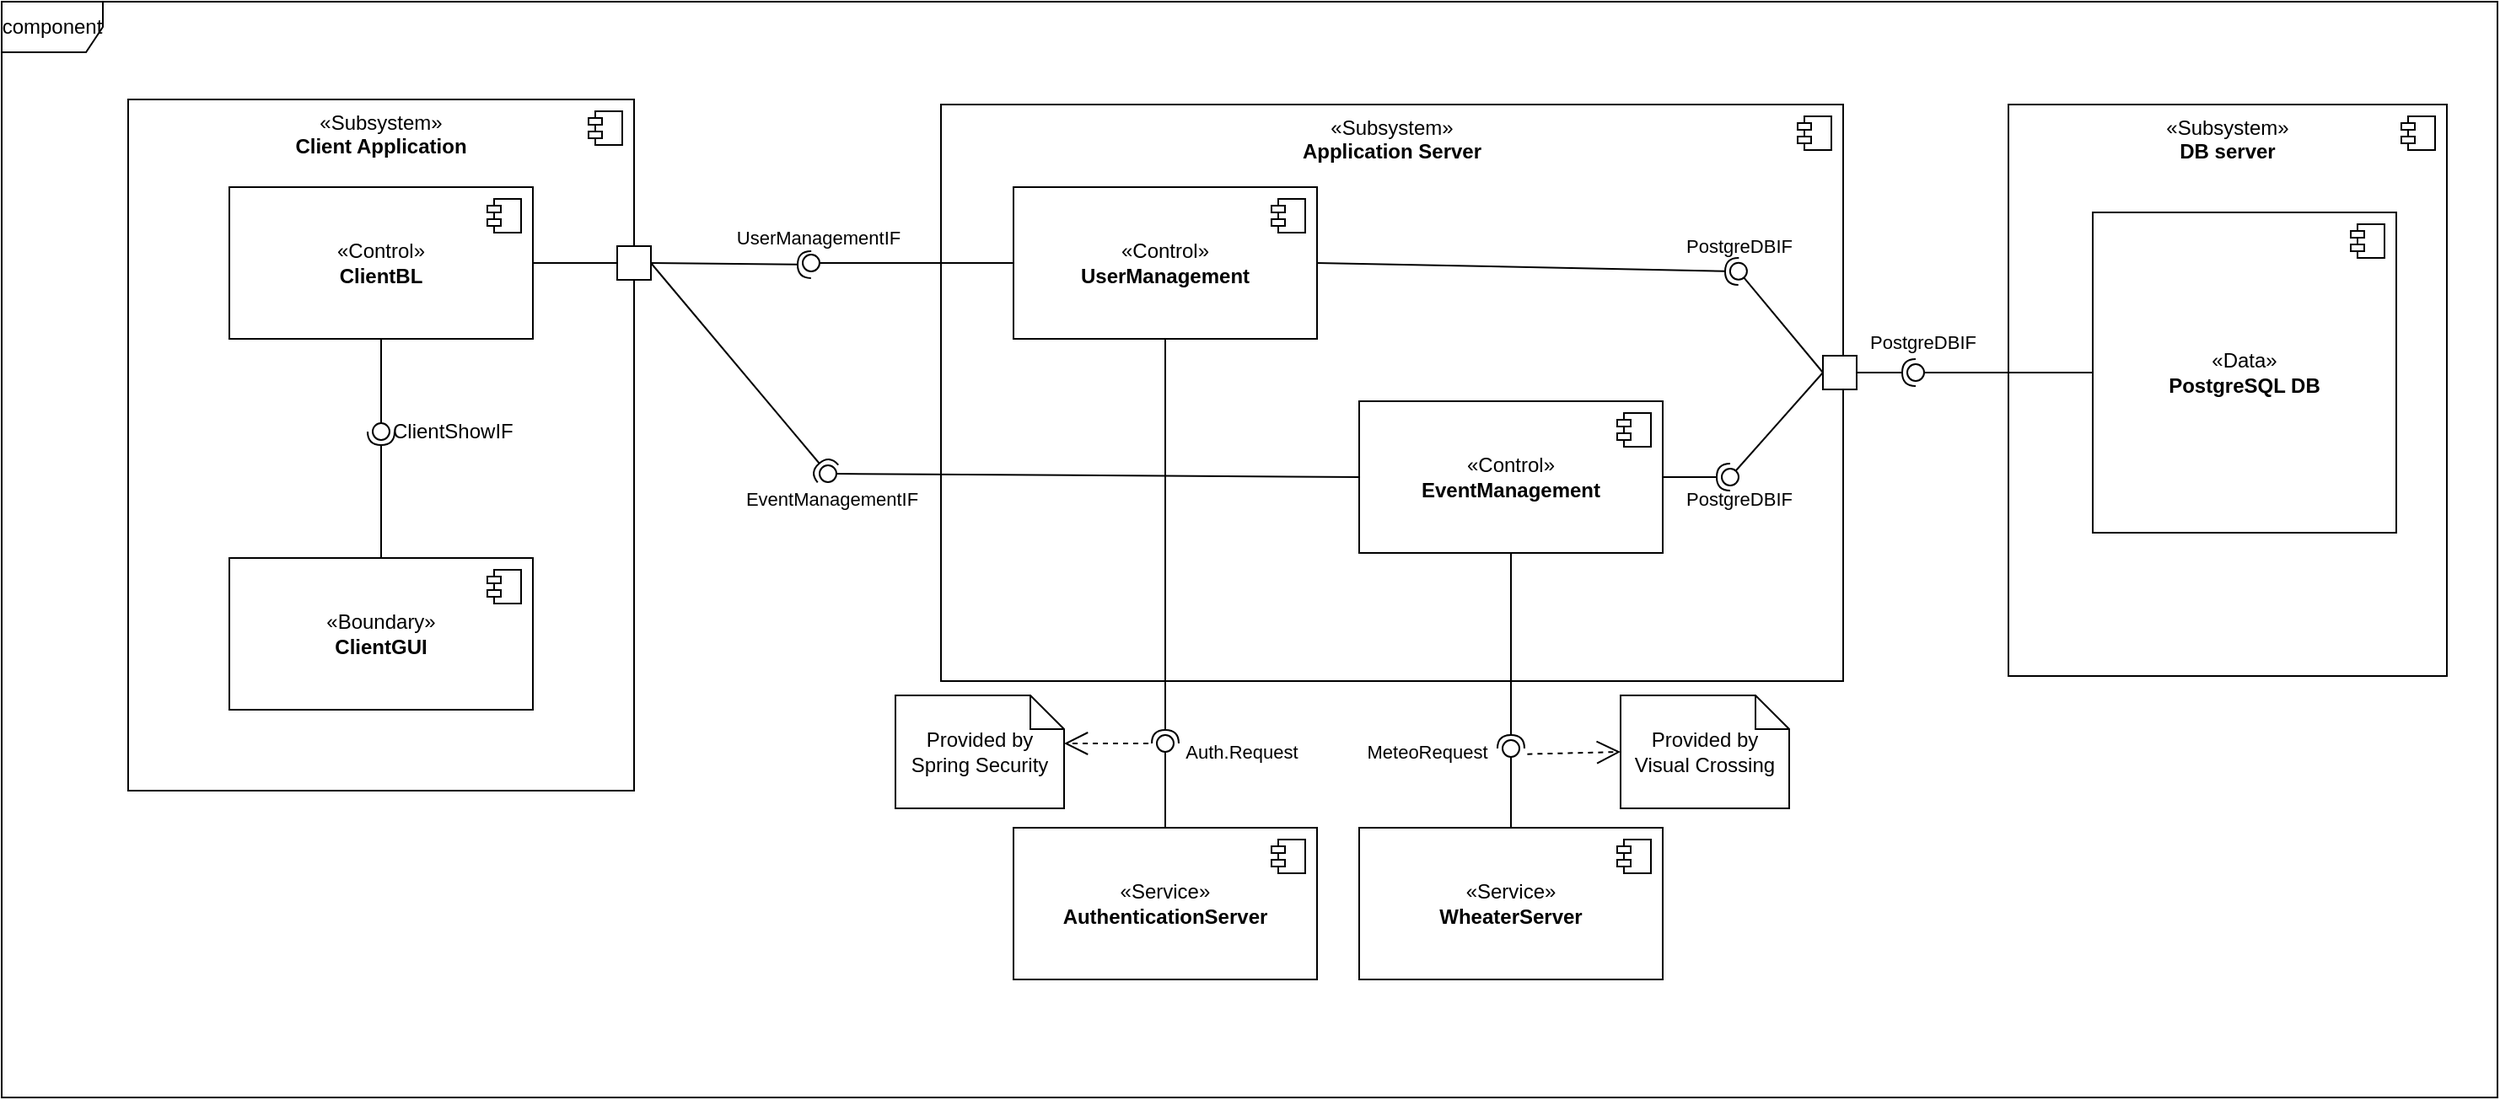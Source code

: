 <mxfile version="23.0.2" type="github">
  <diagram name="Pagina-1" id="ZtDWFs8vRNodkU7NK99P">
    <mxGraphModel dx="2448" dy="1581" grid="1" gridSize="10" guides="1" tooltips="1" connect="1" arrows="1" fold="1" page="1" pageScale="1" pageWidth="827" pageHeight="1169" math="0" shadow="0">
      <root>
        <mxCell id="0" />
        <mxCell id="1" parent="0" />
        <mxCell id="o72glYHgqPc7JBYB_R62-38" value="«Subsystem»&lt;br&gt;&lt;b&gt;DB server&lt;/b&gt;" style="html=1;dropTarget=0;whiteSpace=wrap;verticalAlign=top;" vertex="1" parent="1">
          <mxGeometry x="330" y="-29" width="260" height="339" as="geometry" />
        </mxCell>
        <mxCell id="o72glYHgqPc7JBYB_R62-39" value="" style="shape=module;jettyWidth=8;jettyHeight=4;" vertex="1" parent="o72glYHgqPc7JBYB_R62-38">
          <mxGeometry x="1" width="20" height="20" relative="1" as="geometry">
            <mxPoint x="-27" y="7" as="offset" />
          </mxGeometry>
        </mxCell>
        <mxCell id="o72glYHgqPc7JBYB_R62-35" value="«Subsystem»&lt;br&gt;&lt;b&gt;Application Server&lt;/b&gt;" style="html=1;dropTarget=0;whiteSpace=wrap;verticalAlign=top;" vertex="1" parent="1">
          <mxGeometry x="-303" y="-29" width="535" height="342" as="geometry" />
        </mxCell>
        <mxCell id="o72glYHgqPc7JBYB_R62-36" value="" style="shape=module;jettyWidth=8;jettyHeight=4;" vertex="1" parent="o72glYHgqPc7JBYB_R62-35">
          <mxGeometry x="1" width="20" height="20" relative="1" as="geometry">
            <mxPoint x="-27" y="7" as="offset" />
          </mxGeometry>
        </mxCell>
        <mxCell id="o72glYHgqPc7JBYB_R62-1" value="«Subsystem»&lt;br&gt;&lt;b&gt;Client Application&lt;/b&gt;" style="html=1;dropTarget=0;whiteSpace=wrap;verticalAlign=top;" vertex="1" parent="1">
          <mxGeometry x="-785" y="-32" width="300" height="410" as="geometry" />
        </mxCell>
        <mxCell id="o72glYHgqPc7JBYB_R62-2" value="" style="shape=module;jettyWidth=8;jettyHeight=4;" vertex="1" parent="o72glYHgqPc7JBYB_R62-1">
          <mxGeometry x="1" width="20" height="20" relative="1" as="geometry">
            <mxPoint x="-27" y="7" as="offset" />
          </mxGeometry>
        </mxCell>
        <mxCell id="5seyrMzP3nXMBWjV6_gZ-1" value="«Data»&lt;br style=&quot;border-color: var(--border-color);&quot;&gt;&lt;b&gt;PostgreSQL DB&lt;/b&gt;" style="html=1;dropTarget=0;whiteSpace=wrap;" parent="1" vertex="1">
          <mxGeometry x="380" y="35" width="180" height="190" as="geometry" />
        </mxCell>
        <mxCell id="5seyrMzP3nXMBWjV6_gZ-2" value="" style="shape=module;jettyWidth=8;jettyHeight=4;" parent="5seyrMzP3nXMBWjV6_gZ-1" vertex="1">
          <mxGeometry x="1" width="20" height="20" relative="1" as="geometry">
            <mxPoint x="-27" y="7" as="offset" />
          </mxGeometry>
        </mxCell>
        <mxCell id="5seyrMzP3nXMBWjV6_gZ-16" value="" style="ellipse;whiteSpace=wrap;html=1;align=center;aspect=fixed;fillColor=none;strokeColor=none;resizable=0;perimeter=centerPerimeter;rotatable=0;allowArrows=0;points=[];outlineConnect=1;" parent="1" vertex="1">
          <mxGeometry x="125" y="190" width="10" height="10" as="geometry" />
        </mxCell>
        <mxCell id="5seyrMzP3nXMBWjV6_gZ-22" value="" style="ellipse;whiteSpace=wrap;html=1;align=center;aspect=fixed;fillColor=none;strokeColor=none;resizable=0;perimeter=centerPerimeter;rotatable=0;allowArrows=0;points=[];outlineConnect=1;" parent="1" vertex="1">
          <mxGeometry x="520" y="90" width="10" height="10" as="geometry" />
        </mxCell>
        <mxCell id="5seyrMzP3nXMBWjV6_gZ-24" value="«Control»&lt;br style=&quot;border-color: var(--border-color);&quot;&gt;&lt;b&gt;UserManagement&lt;/b&gt;" style="html=1;dropTarget=0;whiteSpace=wrap;" parent="1" vertex="1">
          <mxGeometry x="-260" y="20" width="180" height="90" as="geometry" />
        </mxCell>
        <mxCell id="5seyrMzP3nXMBWjV6_gZ-25" value="" style="shape=module;jettyWidth=8;jettyHeight=4;" parent="5seyrMzP3nXMBWjV6_gZ-24" vertex="1">
          <mxGeometry x="1" width="20" height="20" relative="1" as="geometry">
            <mxPoint x="-27" y="7" as="offset" />
          </mxGeometry>
        </mxCell>
        <mxCell id="5seyrMzP3nXMBWjV6_gZ-26" value="«Control»&lt;br style=&quot;border-color: var(--border-color);&quot;&gt;&lt;b&gt;EventManagement&lt;/b&gt;" style="html=1;dropTarget=0;whiteSpace=wrap;" parent="1" vertex="1">
          <mxGeometry x="-55" y="147" width="180" height="90" as="geometry" />
        </mxCell>
        <mxCell id="5seyrMzP3nXMBWjV6_gZ-27" value="" style="shape=module;jettyWidth=8;jettyHeight=4;" parent="5seyrMzP3nXMBWjV6_gZ-26" vertex="1">
          <mxGeometry x="1" width="20" height="20" relative="1" as="geometry">
            <mxPoint x="-27" y="7" as="offset" />
          </mxGeometry>
        </mxCell>
        <mxCell id="5seyrMzP3nXMBWjV6_gZ-40" value="" style="ellipse;whiteSpace=wrap;html=1;align=center;aspect=fixed;fillColor=none;strokeColor=none;resizable=0;perimeter=centerPerimeter;rotatable=0;allowArrows=0;points=[];outlineConnect=1;" parent="1" vertex="1">
          <mxGeometry x="165" y="180" width="10" height="10" as="geometry" />
        </mxCell>
        <mxCell id="5seyrMzP3nXMBWjV6_gZ-41" value="PostgreDBIF" style="edgeLabel;html=1;align=center;verticalAlign=middle;resizable=0;points=[];" parent="1" vertex="1" connectable="0">
          <mxGeometry x="270" y="120" as="geometry">
            <mxPoint x="9" y="-8" as="offset" />
          </mxGeometry>
        </mxCell>
        <mxCell id="5seyrMzP3nXMBWjV6_gZ-46" value="" style="ellipse;whiteSpace=wrap;html=1;align=center;aspect=fixed;fillColor=none;strokeColor=none;resizable=0;perimeter=centerPerimeter;rotatable=0;allowArrows=0;points=[];outlineConnect=1;" parent="1" vertex="1">
          <mxGeometry x="-5" y="60" width="10" height="10" as="geometry" />
        </mxCell>
        <mxCell id="5seyrMzP3nXMBWjV6_gZ-60" value="" style="ellipse;whiteSpace=wrap;html=1;align=center;aspect=fixed;fillColor=none;strokeColor=none;resizable=0;perimeter=centerPerimeter;rotatable=0;allowArrows=0;points=[];outlineConnect=1;" parent="1" vertex="1">
          <mxGeometry x="25" y="358" width="10" height="10" as="geometry" />
        </mxCell>
        <mxCell id="5seyrMzP3nXMBWjV6_gZ-64" value="" style="ellipse;whiteSpace=wrap;html=1;align=center;aspect=fixed;fillColor=none;strokeColor=none;resizable=0;perimeter=centerPerimeter;rotatable=0;allowArrows=0;points=[];outlineConnect=1;" parent="1" vertex="1">
          <mxGeometry x="-175" y="358" width="10" height="10" as="geometry" />
        </mxCell>
        <mxCell id="5seyrMzP3nXMBWjV6_gZ-69" value="" style="ellipse;whiteSpace=wrap;html=1;align=center;aspect=fixed;fillColor=none;strokeColor=none;resizable=0;perimeter=centerPerimeter;rotatable=0;allowArrows=0;points=[];outlineConnect=1;" parent="1" vertex="1">
          <mxGeometry x="55" y="280" width="10" height="10" as="geometry" />
        </mxCell>
        <mxCell id="5seyrMzP3nXMBWjV6_gZ-73" value="" style="ellipse;whiteSpace=wrap;html=1;align=center;aspect=fixed;fillColor=none;strokeColor=none;resizable=0;perimeter=centerPerimeter;rotatable=0;allowArrows=0;points=[];outlineConnect=1;" parent="1" vertex="1">
          <mxGeometry x="55" y="280" width="10" height="10" as="geometry" />
        </mxCell>
        <mxCell id="5seyrMzP3nXMBWjV6_gZ-74" value="Auth.Request" style="text;html=1;align=center;verticalAlign=middle;resizable=0;points=[];autosize=1;strokeColor=none;fillColor=none;fontSize=11;" parent="1" vertex="1">
          <mxGeometry x="-170" y="340" width="90" height="30" as="geometry" />
        </mxCell>
        <mxCell id="5seyrMzP3nXMBWjV6_gZ-77" value="«Control»&lt;br style=&quot;border-color: var(--border-color);&quot;&gt;&lt;b&gt;ClientBL&lt;/b&gt;" style="html=1;dropTarget=0;whiteSpace=wrap;" parent="1" vertex="1">
          <mxGeometry x="-725" y="20" width="180" height="90" as="geometry" />
        </mxCell>
        <mxCell id="5seyrMzP3nXMBWjV6_gZ-78" value="" style="shape=module;jettyWidth=8;jettyHeight=4;" parent="5seyrMzP3nXMBWjV6_gZ-77" vertex="1">
          <mxGeometry x="1" width="20" height="20" relative="1" as="geometry">
            <mxPoint x="-27" y="7" as="offset" />
          </mxGeometry>
        </mxCell>
        <mxCell id="5seyrMzP3nXMBWjV6_gZ-79" value="«Boundary»&lt;br style=&quot;border-color: var(--border-color);&quot;&gt;&lt;b&gt;ClientGUI&lt;/b&gt;" style="html=1;dropTarget=0;whiteSpace=wrap;" parent="1" vertex="1">
          <mxGeometry x="-725" y="240" width="180" height="90" as="geometry" />
        </mxCell>
        <mxCell id="5seyrMzP3nXMBWjV6_gZ-80" value="" style="shape=module;jettyWidth=8;jettyHeight=4;" parent="5seyrMzP3nXMBWjV6_gZ-79" vertex="1">
          <mxGeometry x="1" width="20" height="20" relative="1" as="geometry">
            <mxPoint x="-27" y="7" as="offset" />
          </mxGeometry>
        </mxCell>
        <mxCell id="5seyrMzP3nXMBWjV6_gZ-81" value="" style="rounded=0;orthogonalLoop=1;jettySize=auto;html=1;endArrow=halfCircle;endFill=0;endSize=6;strokeWidth=1;sketch=0;exitX=1;exitY=0.5;exitDx=0;exitDy=0;" parent="1" source="o72glYHgqPc7JBYB_R62-9" edge="1">
          <mxGeometry relative="1" as="geometry">
            <mxPoint x="-440" y="20" as="sourcePoint" />
            <mxPoint x="-380" y="66" as="targetPoint" />
          </mxGeometry>
        </mxCell>
        <mxCell id="5seyrMzP3nXMBWjV6_gZ-85" value="" style="rounded=0;orthogonalLoop=1;jettySize=auto;html=1;endArrow=halfCircle;endFill=0;endSize=6;strokeWidth=1;sketch=0;exitX=1;exitY=0.5;exitDx=0;exitDy=0;" parent="1" source="o72glYHgqPc7JBYB_R62-9" edge="1">
          <mxGeometry relative="1" as="geometry">
            <mxPoint x="-430" y="90" as="sourcePoint" />
            <mxPoint x="-370" y="190" as="targetPoint" />
          </mxGeometry>
        </mxCell>
        <mxCell id="5seyrMzP3nXMBWjV6_gZ-86" value="" style="rounded=0;orthogonalLoop=1;jettySize=auto;html=1;endArrow=oval;endFill=0;sketch=0;sourcePerimeterSpacing=0;targetPerimeterSpacing=0;endSize=10;exitX=0;exitY=0.5;exitDx=0;exitDy=0;" parent="1" source="5seyrMzP3nXMBWjV6_gZ-26" edge="1">
          <mxGeometry relative="1" as="geometry">
            <mxPoint x="-420" y="95" as="sourcePoint" />
            <mxPoint x="-370" y="190" as="targetPoint" />
          </mxGeometry>
        </mxCell>
        <mxCell id="5seyrMzP3nXMBWjV6_gZ-87" value="" style="ellipse;whiteSpace=wrap;html=1;align=center;aspect=fixed;fillColor=none;strokeColor=none;resizable=0;perimeter=centerPerimeter;rotatable=0;allowArrows=0;points=[];outlineConnect=1;" parent="1" vertex="1">
          <mxGeometry x="-405" y="90" width="10" height="10" as="geometry" />
        </mxCell>
        <mxCell id="5seyrMzP3nXMBWjV6_gZ-88" value="EventManagementIF" style="text;html=1;align=center;verticalAlign=middle;resizable=0;points=[];autosize=1;strokeColor=none;fillColor=none;fontSize=11;" parent="1" vertex="1">
          <mxGeometry x="-433" y="190" width="130" height="30" as="geometry" />
        </mxCell>
        <mxCell id="zFvqHr5xl_vMfdKAqCoj-5" value="" style="rounded=0;orthogonalLoop=1;jettySize=auto;html=1;endArrow=halfCircle;endFill=0;endSize=6;strokeWidth=1;sketch=0;exitX=1;exitY=0.5;exitDx=0;exitDy=0;" parent="1" source="o72glYHgqPc7JBYB_R62-37" target="zFvqHr5xl_vMfdKAqCoj-7" edge="1">
          <mxGeometry relative="1" as="geometry">
            <mxPoint x="280" y="125" as="sourcePoint" />
          </mxGeometry>
        </mxCell>
        <mxCell id="zFvqHr5xl_vMfdKAqCoj-9" value="" style="rounded=0;orthogonalLoop=1;jettySize=auto;html=1;endArrow=oval;endFill=0;sketch=0;sourcePerimeterSpacing=0;targetPerimeterSpacing=0;endSize=10;exitX=0;exitY=0.5;exitDx=0;exitDy=0;entryX=0.867;entryY=0.667;entryDx=0;entryDy=0;entryPerimeter=0;" parent="1" source="5seyrMzP3nXMBWjV6_gZ-1" target="zFvqHr5xl_vMfdKAqCoj-7" edge="1">
          <mxGeometry relative="1" as="geometry">
            <mxPoint x="580" y="98" as="sourcePoint" />
            <mxPoint x="200" y="95" as="targetPoint" />
            <Array as="points">
              <mxPoint x="290" y="130" />
            </Array>
          </mxGeometry>
        </mxCell>
        <mxCell id="zFvqHr5xl_vMfdKAqCoj-7" value="" style="ellipse;whiteSpace=wrap;html=1;align=center;aspect=fixed;fillColor=none;strokeColor=none;resizable=0;perimeter=centerPerimeter;rotatable=0;allowArrows=0;points=[];outlineConnect=1;" parent="1" vertex="1">
          <mxGeometry x="270" y="125" width="10" height="10" as="geometry" />
        </mxCell>
        <mxCell id="KeYxlR6JVcF8Aqz_7-zb-5" value="«Service»&lt;br&gt;&lt;b&gt;WheaterServer&lt;/b&gt;" style="html=1;dropTarget=0;whiteSpace=wrap;" parent="1" vertex="1">
          <mxGeometry x="-55" y="400" width="180" height="90" as="geometry" />
        </mxCell>
        <mxCell id="KeYxlR6JVcF8Aqz_7-zb-6" value="" style="shape=module;jettyWidth=8;jettyHeight=4;" parent="KeYxlR6JVcF8Aqz_7-zb-5" vertex="1">
          <mxGeometry x="1" width="20" height="20" relative="1" as="geometry">
            <mxPoint x="-27" y="7" as="offset" />
          </mxGeometry>
        </mxCell>
        <mxCell id="KeYxlR6JVcF8Aqz_7-zb-7" value="«Service»&lt;br&gt;&lt;b&gt;AuthenticationServer&lt;/b&gt;" style="html=1;dropTarget=0;whiteSpace=wrap;" parent="1" vertex="1">
          <mxGeometry x="-260" y="400" width="180" height="90" as="geometry" />
        </mxCell>
        <mxCell id="KeYxlR6JVcF8Aqz_7-zb-8" value="" style="shape=module;jettyWidth=8;jettyHeight=4;" parent="KeYxlR6JVcF8Aqz_7-zb-7" vertex="1">
          <mxGeometry x="1" width="20" height="20" relative="1" as="geometry">
            <mxPoint x="-27" y="7" as="offset" />
          </mxGeometry>
        </mxCell>
        <mxCell id="o72glYHgqPc7JBYB_R62-6" value="" style="rounded=0;orthogonalLoop=1;jettySize=auto;html=1;endArrow=halfCircle;endFill=0;endSize=6;strokeWidth=1;sketch=0;entryX=-0.167;entryY=0.967;entryDx=0;entryDy=0;entryPerimeter=0;" edge="1" target="o72glYHgqPc7JBYB_R62-8" parent="1">
          <mxGeometry relative="1" as="geometry">
            <mxPoint x="-635" y="240" as="sourcePoint" />
            <mxPoint x="-660.5" y="165" as="targetPoint" />
          </mxGeometry>
        </mxCell>
        <mxCell id="o72glYHgqPc7JBYB_R62-7" value="" style="rounded=0;orthogonalLoop=1;jettySize=auto;html=1;endArrow=oval;endFill=0;sketch=0;sourcePerimeterSpacing=0;targetPerimeterSpacing=0;endSize=10;exitX=0.5;exitY=1;exitDx=0;exitDy=0;" edge="1" target="o72glYHgqPc7JBYB_R62-8" parent="1" source="5seyrMzP3nXMBWjV6_gZ-77">
          <mxGeometry relative="1" as="geometry">
            <mxPoint x="-500" y="165" as="sourcePoint" />
          </mxGeometry>
        </mxCell>
        <mxCell id="o72glYHgqPc7JBYB_R62-8" value="ClientShowIF" style="ellipse;whiteSpace=wrap;html=1;align=left;aspect=fixed;fillColor=none;strokeColor=none;resizable=0;perimeter=centerPerimeter;rotatable=0;allowArrows=0;points=[];outlineConnect=1;labelPosition=right;verticalLabelPosition=middle;verticalAlign=middle;" vertex="1" parent="1">
          <mxGeometry x="-640" y="160" width="10" height="10" as="geometry" />
        </mxCell>
        <mxCell id="o72glYHgqPc7JBYB_R62-12" value="" style="endArrow=none;html=1;rounded=0;exitX=1;exitY=0.5;exitDx=0;exitDy=0;entryX=0;entryY=0.5;entryDx=0;entryDy=0;" edge="1" parent="1" source="5seyrMzP3nXMBWjV6_gZ-77" target="o72glYHgqPc7JBYB_R62-9">
          <mxGeometry width="50" height="50" relative="1" as="geometry">
            <mxPoint x="-565" y="65" as="sourcePoint" />
            <mxPoint x="-450" y="150" as="targetPoint" />
          </mxGeometry>
        </mxCell>
        <mxCell id="o72glYHgqPc7JBYB_R62-9" value="" style="whiteSpace=wrap;html=1;aspect=fixed;" vertex="1" parent="1">
          <mxGeometry x="-495" y="55" width="20" height="20" as="geometry" />
        </mxCell>
        <mxCell id="o72glYHgqPc7JBYB_R62-18" value="" style="rounded=0;orthogonalLoop=1;jettySize=auto;html=1;endArrow=oval;endFill=0;sketch=0;sourcePerimeterSpacing=0;targetPerimeterSpacing=0;endSize=10;exitX=0;exitY=0.5;exitDx=0;exitDy=0;" edge="1" parent="1" source="5seyrMzP3nXMBWjV6_gZ-24">
          <mxGeometry relative="1" as="geometry">
            <mxPoint x="-260" y="65" as="sourcePoint" />
            <mxPoint x="-380" y="65" as="targetPoint" />
          </mxGeometry>
        </mxCell>
        <mxCell id="o72glYHgqPc7JBYB_R62-19" value="UserManagementIF" style="edgeLabel;html=1;align=center;verticalAlign=middle;resizable=0;points=[];" vertex="1" connectable="0" parent="o72glYHgqPc7JBYB_R62-18">
          <mxGeometry x="0.933" y="11" relative="1" as="geometry">
            <mxPoint y="-26" as="offset" />
          </mxGeometry>
        </mxCell>
        <mxCell id="5seyrMzP3nXMBWjV6_gZ-30" value="" style="ellipse;whiteSpace=wrap;html=1;align=center;aspect=fixed;fillColor=none;strokeColor=none;resizable=0;perimeter=centerPerimeter;rotatable=0;allowArrows=0;points=[];outlineConnect=1;" parent="1" vertex="1">
          <mxGeometry x="150" y="190" width="10" height="10" as="geometry" />
        </mxCell>
        <mxCell id="o72glYHgqPc7JBYB_R62-37" value="" style="whiteSpace=wrap;html=1;aspect=fixed;" vertex="1" parent="1">
          <mxGeometry x="220" y="120" width="20" height="20" as="geometry" />
        </mxCell>
        <mxCell id="o72glYHgqPc7JBYB_R62-40" value="component" style="shape=umlFrame;whiteSpace=wrap;html=1;pointerEvents=0;" vertex="1" parent="1">
          <mxGeometry x="-860" y="-90" width="1480" height="650" as="geometry" />
        </mxCell>
        <mxCell id="o72glYHgqPc7JBYB_R62-41" value="" style="rounded=0;orthogonalLoop=1;jettySize=auto;html=1;endArrow=halfCircle;endFill=0;endSize=6;strokeWidth=1;sketch=0;exitX=0.5;exitY=1;exitDx=0;exitDy=0;" edge="1" parent="1" source="5seyrMzP3nXMBWjV6_gZ-24">
          <mxGeometry relative="1" as="geometry">
            <mxPoint x="-100" y="345" as="sourcePoint" />
            <mxPoint x="-170" y="350" as="targetPoint" />
          </mxGeometry>
        </mxCell>
        <mxCell id="o72glYHgqPc7JBYB_R62-42" value="" style="rounded=0;orthogonalLoop=1;jettySize=auto;html=1;endArrow=oval;endFill=0;sketch=0;sourcePerimeterSpacing=0;targetPerimeterSpacing=0;endSize=10;exitX=0.5;exitY=0;exitDx=0;exitDy=0;" edge="1" parent="1" source="KeYxlR6JVcF8Aqz_7-zb-7">
          <mxGeometry relative="1" as="geometry">
            <mxPoint x="-140" y="345" as="sourcePoint" />
            <mxPoint x="-170" y="350" as="targetPoint" />
          </mxGeometry>
        </mxCell>
        <mxCell id="o72glYHgqPc7JBYB_R62-43" value="" style="ellipse;whiteSpace=wrap;html=1;align=center;aspect=fixed;fillColor=none;strokeColor=none;resizable=0;perimeter=centerPerimeter;rotatable=0;allowArrows=0;points=[];outlineConnect=1;" vertex="1" parent="1">
          <mxGeometry x="-125" y="340" width="10" height="10" as="geometry" />
        </mxCell>
        <mxCell id="o72glYHgqPc7JBYB_R62-46" value="" style="rounded=0;orthogonalLoop=1;jettySize=auto;html=1;endArrow=halfCircle;endFill=0;endSize=6;strokeWidth=1;sketch=0;exitX=1;exitY=0.5;exitDx=0;exitDy=0;" edge="1" parent="1" source="5seyrMzP3nXMBWjV6_gZ-26">
          <mxGeometry relative="1" as="geometry">
            <mxPoint x="20" y="125" as="sourcePoint" />
            <mxPoint x="165" y="192" as="targetPoint" />
          </mxGeometry>
        </mxCell>
        <mxCell id="o72glYHgqPc7JBYB_R62-47" value="" style="rounded=0;orthogonalLoop=1;jettySize=auto;html=1;endArrow=oval;endFill=0;sketch=0;sourcePerimeterSpacing=0;targetPerimeterSpacing=0;endSize=10;exitX=0;exitY=0.5;exitDx=0;exitDy=0;entryX=0.8;entryY=1;entryDx=0;entryDy=0;entryPerimeter=0;" edge="1" parent="1" source="o72glYHgqPc7JBYB_R62-37">
          <mxGeometry relative="1" as="geometry">
            <mxPoint x="-20" y="125" as="sourcePoint" />
            <mxPoint x="165" y="192" as="targetPoint" />
          </mxGeometry>
        </mxCell>
        <mxCell id="o72glYHgqPc7JBYB_R62-50" value="&lt;font style=&quot;font-size: 11px;&quot;&gt;PostgreDBIF&lt;/font&gt;" style="text;html=1;align=center;verticalAlign=middle;resizable=0;points=[];autosize=1;strokeColor=none;fillColor=none;" vertex="1" parent="1">
          <mxGeometry x="125" y="190" width="90" height="30" as="geometry" />
        </mxCell>
        <mxCell id="o72glYHgqPc7JBYB_R62-51" value="" style="rounded=0;orthogonalLoop=1;jettySize=auto;html=1;endArrow=halfCircle;endFill=0;endSize=6;strokeWidth=1;sketch=0;exitX=0.5;exitY=1;exitDx=0;exitDy=0;" edge="1" parent="1" source="5seyrMzP3nXMBWjV6_gZ-26">
          <mxGeometry relative="1" as="geometry">
            <mxPoint x="20" y="245" as="sourcePoint" />
            <mxPoint x="35" y="353" as="targetPoint" />
          </mxGeometry>
        </mxCell>
        <mxCell id="o72glYHgqPc7JBYB_R62-54" value="" style="rounded=0;orthogonalLoop=1;jettySize=auto;html=1;endArrow=oval;endFill=0;sketch=0;sourcePerimeterSpacing=0;targetPerimeterSpacing=0;endSize=10;exitX=0.5;exitY=0;exitDx=0;exitDy=0;" edge="1" parent="1" source="KeYxlR6JVcF8Aqz_7-zb-5">
          <mxGeometry relative="1" as="geometry">
            <mxPoint x="30" y="400" as="sourcePoint" />
            <mxPoint x="35" y="353" as="targetPoint" />
          </mxGeometry>
        </mxCell>
        <mxCell id="o72glYHgqPc7JBYB_R62-55" value="&lt;span style=&quot;font-size: 11px;&quot;&gt;MeteoRequest&lt;br&gt;&lt;/span&gt;" style="text;html=1;align=center;verticalAlign=middle;resizable=0;points=[];autosize=1;strokeColor=none;fillColor=none;" vertex="1" parent="1">
          <mxGeometry x="-65" y="340" width="100" height="30" as="geometry" />
        </mxCell>
        <mxCell id="o72glYHgqPc7JBYB_R62-58" value="" style="rounded=0;orthogonalLoop=1;jettySize=auto;html=1;endArrow=halfCircle;endFill=0;endSize=6;strokeWidth=1;sketch=0;exitX=1;exitY=0.5;exitDx=0;exitDy=0;" edge="1" parent="1" source="5seyrMzP3nXMBWjV6_gZ-24">
          <mxGeometry relative="1" as="geometry">
            <mxPoint x="-60" y="125" as="sourcePoint" />
            <mxPoint x="170" y="70" as="targetPoint" />
          </mxGeometry>
        </mxCell>
        <mxCell id="o72glYHgqPc7JBYB_R62-59" value="" style="rounded=0;orthogonalLoop=1;jettySize=auto;html=1;endArrow=oval;endFill=0;sketch=0;sourcePerimeterSpacing=0;targetPerimeterSpacing=0;endSize=10;exitX=0;exitY=0.5;exitDx=0;exitDy=0;entryX=0.884;entryY=0.289;entryDx=0;entryDy=0;entryPerimeter=0;" edge="1" target="o72glYHgqPc7JBYB_R62-35" parent="1" source="o72glYHgqPc7JBYB_R62-37">
          <mxGeometry relative="1" as="geometry">
            <mxPoint x="-100" y="125" as="sourcePoint" />
          </mxGeometry>
        </mxCell>
        <mxCell id="o72glYHgqPc7JBYB_R62-60" value="" style="ellipse;whiteSpace=wrap;html=1;align=center;aspect=fixed;fillColor=none;strokeColor=none;resizable=0;perimeter=centerPerimeter;rotatable=0;allowArrows=0;points=[];outlineConnect=1;" vertex="1" parent="1">
          <mxGeometry x="-85" y="120" width="10" height="10" as="geometry" />
        </mxCell>
        <mxCell id="o72glYHgqPc7JBYB_R62-61" value="&lt;font style=&quot;font-size: 11px;&quot;&gt;PostgreDBIF&lt;/font&gt;" style="text;html=1;align=center;verticalAlign=middle;resizable=0;points=[];autosize=1;strokeColor=none;fillColor=none;" vertex="1" parent="1">
          <mxGeometry x="125" y="40" width="90" height="30" as="geometry" />
        </mxCell>
        <mxCell id="o72glYHgqPc7JBYB_R62-64" value="" style="endArrow=open;endSize=12;dashed=1;html=1;rounded=0;" edge="1" parent="1">
          <mxGeometry width="160" relative="1" as="geometry">
            <mxPoint x="-180" y="350" as="sourcePoint" />
            <mxPoint x="-230" y="350" as="targetPoint" />
          </mxGeometry>
        </mxCell>
        <mxCell id="o72glYHgqPc7JBYB_R62-67" value="Provided by Spring Security" style="shape=note;size=20;whiteSpace=wrap;html=1;" vertex="1" parent="1">
          <mxGeometry x="-330" y="321.5" width="100" height="67" as="geometry" />
        </mxCell>
        <mxCell id="o72glYHgqPc7JBYB_R62-69" value="Provided by Visual Crossing" style="shape=note;size=20;whiteSpace=wrap;html=1;" vertex="1" parent="1">
          <mxGeometry x="100" y="321.5" width="100" height="67" as="geometry" />
        </mxCell>
        <mxCell id="o72glYHgqPc7JBYB_R62-70" value="" style="endArrow=open;endSize=12;dashed=1;html=1;rounded=0;exitX=1.097;exitY=0.544;exitDx=0;exitDy=0;exitPerimeter=0;entryX=0;entryY=0.5;entryDx=0;entryDy=0;entryPerimeter=0;" edge="1" parent="1" source="o72glYHgqPc7JBYB_R62-55" target="o72glYHgqPc7JBYB_R62-69">
          <mxGeometry width="160" relative="1" as="geometry">
            <mxPoint x="-70" y="390" as="sourcePoint" />
            <mxPoint x="90" y="390" as="targetPoint" />
          </mxGeometry>
        </mxCell>
      </root>
    </mxGraphModel>
  </diagram>
</mxfile>
